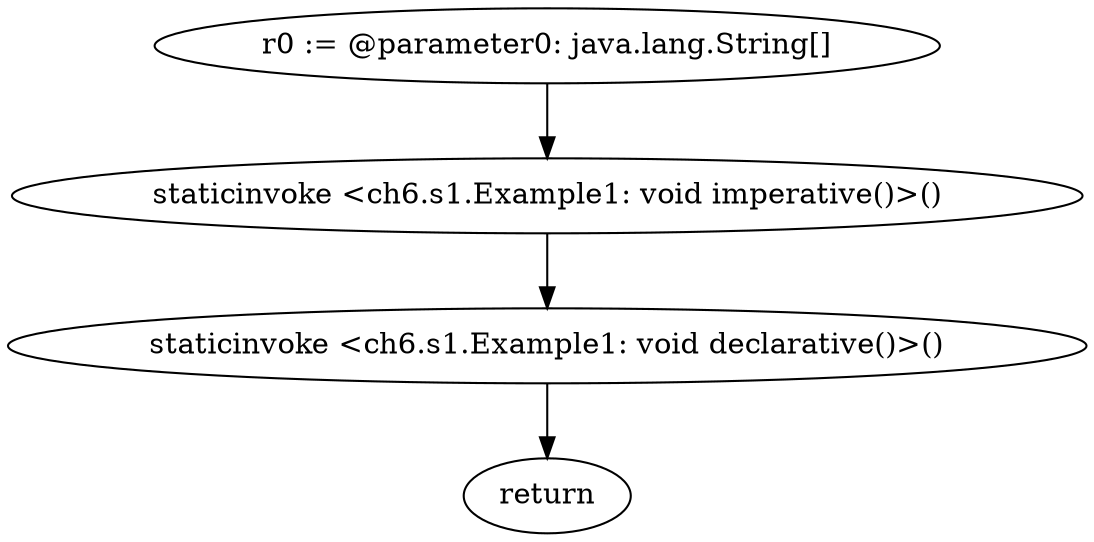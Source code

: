 digraph "unitGraph" {
    "r0 := @parameter0: java.lang.String[]"
    "staticinvoke <ch6.s1.Example1: void imperative()>()"
    "staticinvoke <ch6.s1.Example1: void declarative()>()"
    "return"
    "r0 := @parameter0: java.lang.String[]"->"staticinvoke <ch6.s1.Example1: void imperative()>()";
    "staticinvoke <ch6.s1.Example1: void imperative()>()"->"staticinvoke <ch6.s1.Example1: void declarative()>()";
    "staticinvoke <ch6.s1.Example1: void declarative()>()"->"return";
}
